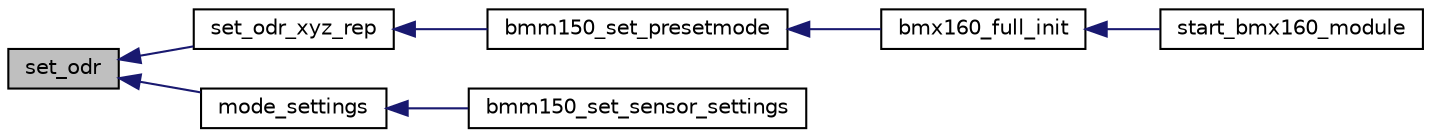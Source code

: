 digraph "set_odr"
{
  edge [fontname="Helvetica",fontsize="10",labelfontname="Helvetica",labelfontsize="10"];
  node [fontname="Helvetica",fontsize="10",shape=record];
  rankdir="LR";
  Node1 [label="set_odr",height=0.2,width=0.4,color="black", fillcolor="grey75", style="filled", fontcolor="black"];
  Node1 -> Node2 [dir="back",color="midnightblue",fontsize="10",style="solid",fontname="Helvetica"];
  Node2 [label="set_odr_xyz_rep",height=0.2,width=0.4,color="black", fillcolor="white", style="filled",URL="$bmm150_8c.html#ac1a4774d6bb9b0fcfda59158a98ef465",tooltip="This internal API sets the preset mode ODR and repetition settings. "];
  Node2 -> Node3 [dir="back",color="midnightblue",fontsize="10",style="solid",fontname="Helvetica"];
  Node3 [label="bmm150_set_presetmode",height=0.2,width=0.4,color="black", fillcolor="white", style="filled",URL="$bmm150_8h.html#afbd9773c2f5c5645d60231f0ba7e8626",tooltip="This API is used to set the preset mode of the sensor. "];
  Node3 -> Node4 [dir="back",color="midnightblue",fontsize="10",style="solid",fontname="Helvetica"];
  Node4 [label="bmx160_full_init",height=0.2,width=0.4,color="black", fillcolor="white", style="filled",URL="$group___b_m_x160.html#ga24f66e1149af3eaad9ce37483510bd52",tooltip="BMX160 chip and fusion algorithm initialization. "];
  Node4 -> Node5 [dir="back",color="midnightblue",fontsize="10",style="solid",fontname="Helvetica"];
  Node5 [label="start_bmx160_module",height=0.2,width=0.4,color="black", fillcolor="white", style="filled",URL="$group___b_m_x160.html#ga3c92c87bd9ca59bc115bc38377fd51e8",tooltip="Start BMX160 threads. "];
  Node1 -> Node6 [dir="back",color="midnightblue",fontsize="10",style="solid",fontname="Helvetica"];
  Node6 [label="mode_settings",height=0.2,width=0.4,color="black", fillcolor="white", style="filled",URL="$bmm150_8c.html#ad9eee434f6a2aebd2c96c6402740e638",tooltip="This API sets the ODR , measurement axes control , repetition values of xy,z. "];
  Node6 -> Node7 [dir="back",color="midnightblue",fontsize="10",style="solid",fontname="Helvetica"];
  Node7 [label="bmm150_set_sensor_settings",height=0.2,width=0.4,color="black", fillcolor="white", style="filled",URL="$bmm150_8h.html#a96ceb625f7af0bf71a8a7ad8aa67fe2b",tooltip="This API sets the sensor settings based on the desired_settings and the dev structure configuration..."];
}
